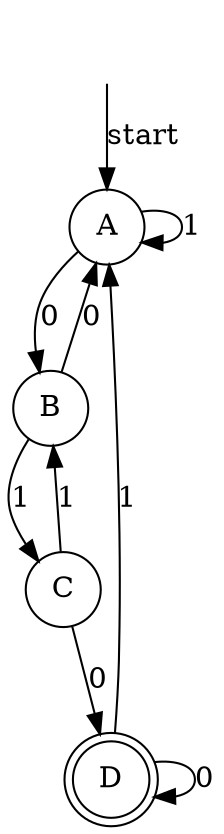 digraph dfa {
    "" [shape=none]
    A, B, C [shape=circle]
    D [shape=doublecircle]

    "" -> A [label=start]
    A -> A [label=1]
    A -> B [label=0]
    B -> A [label=0]
    B -> C [label=1]
    C -> B [label=1]
    C -> D [label=0]
    D -> D [label=0]
    D -> A [label=1]
}
